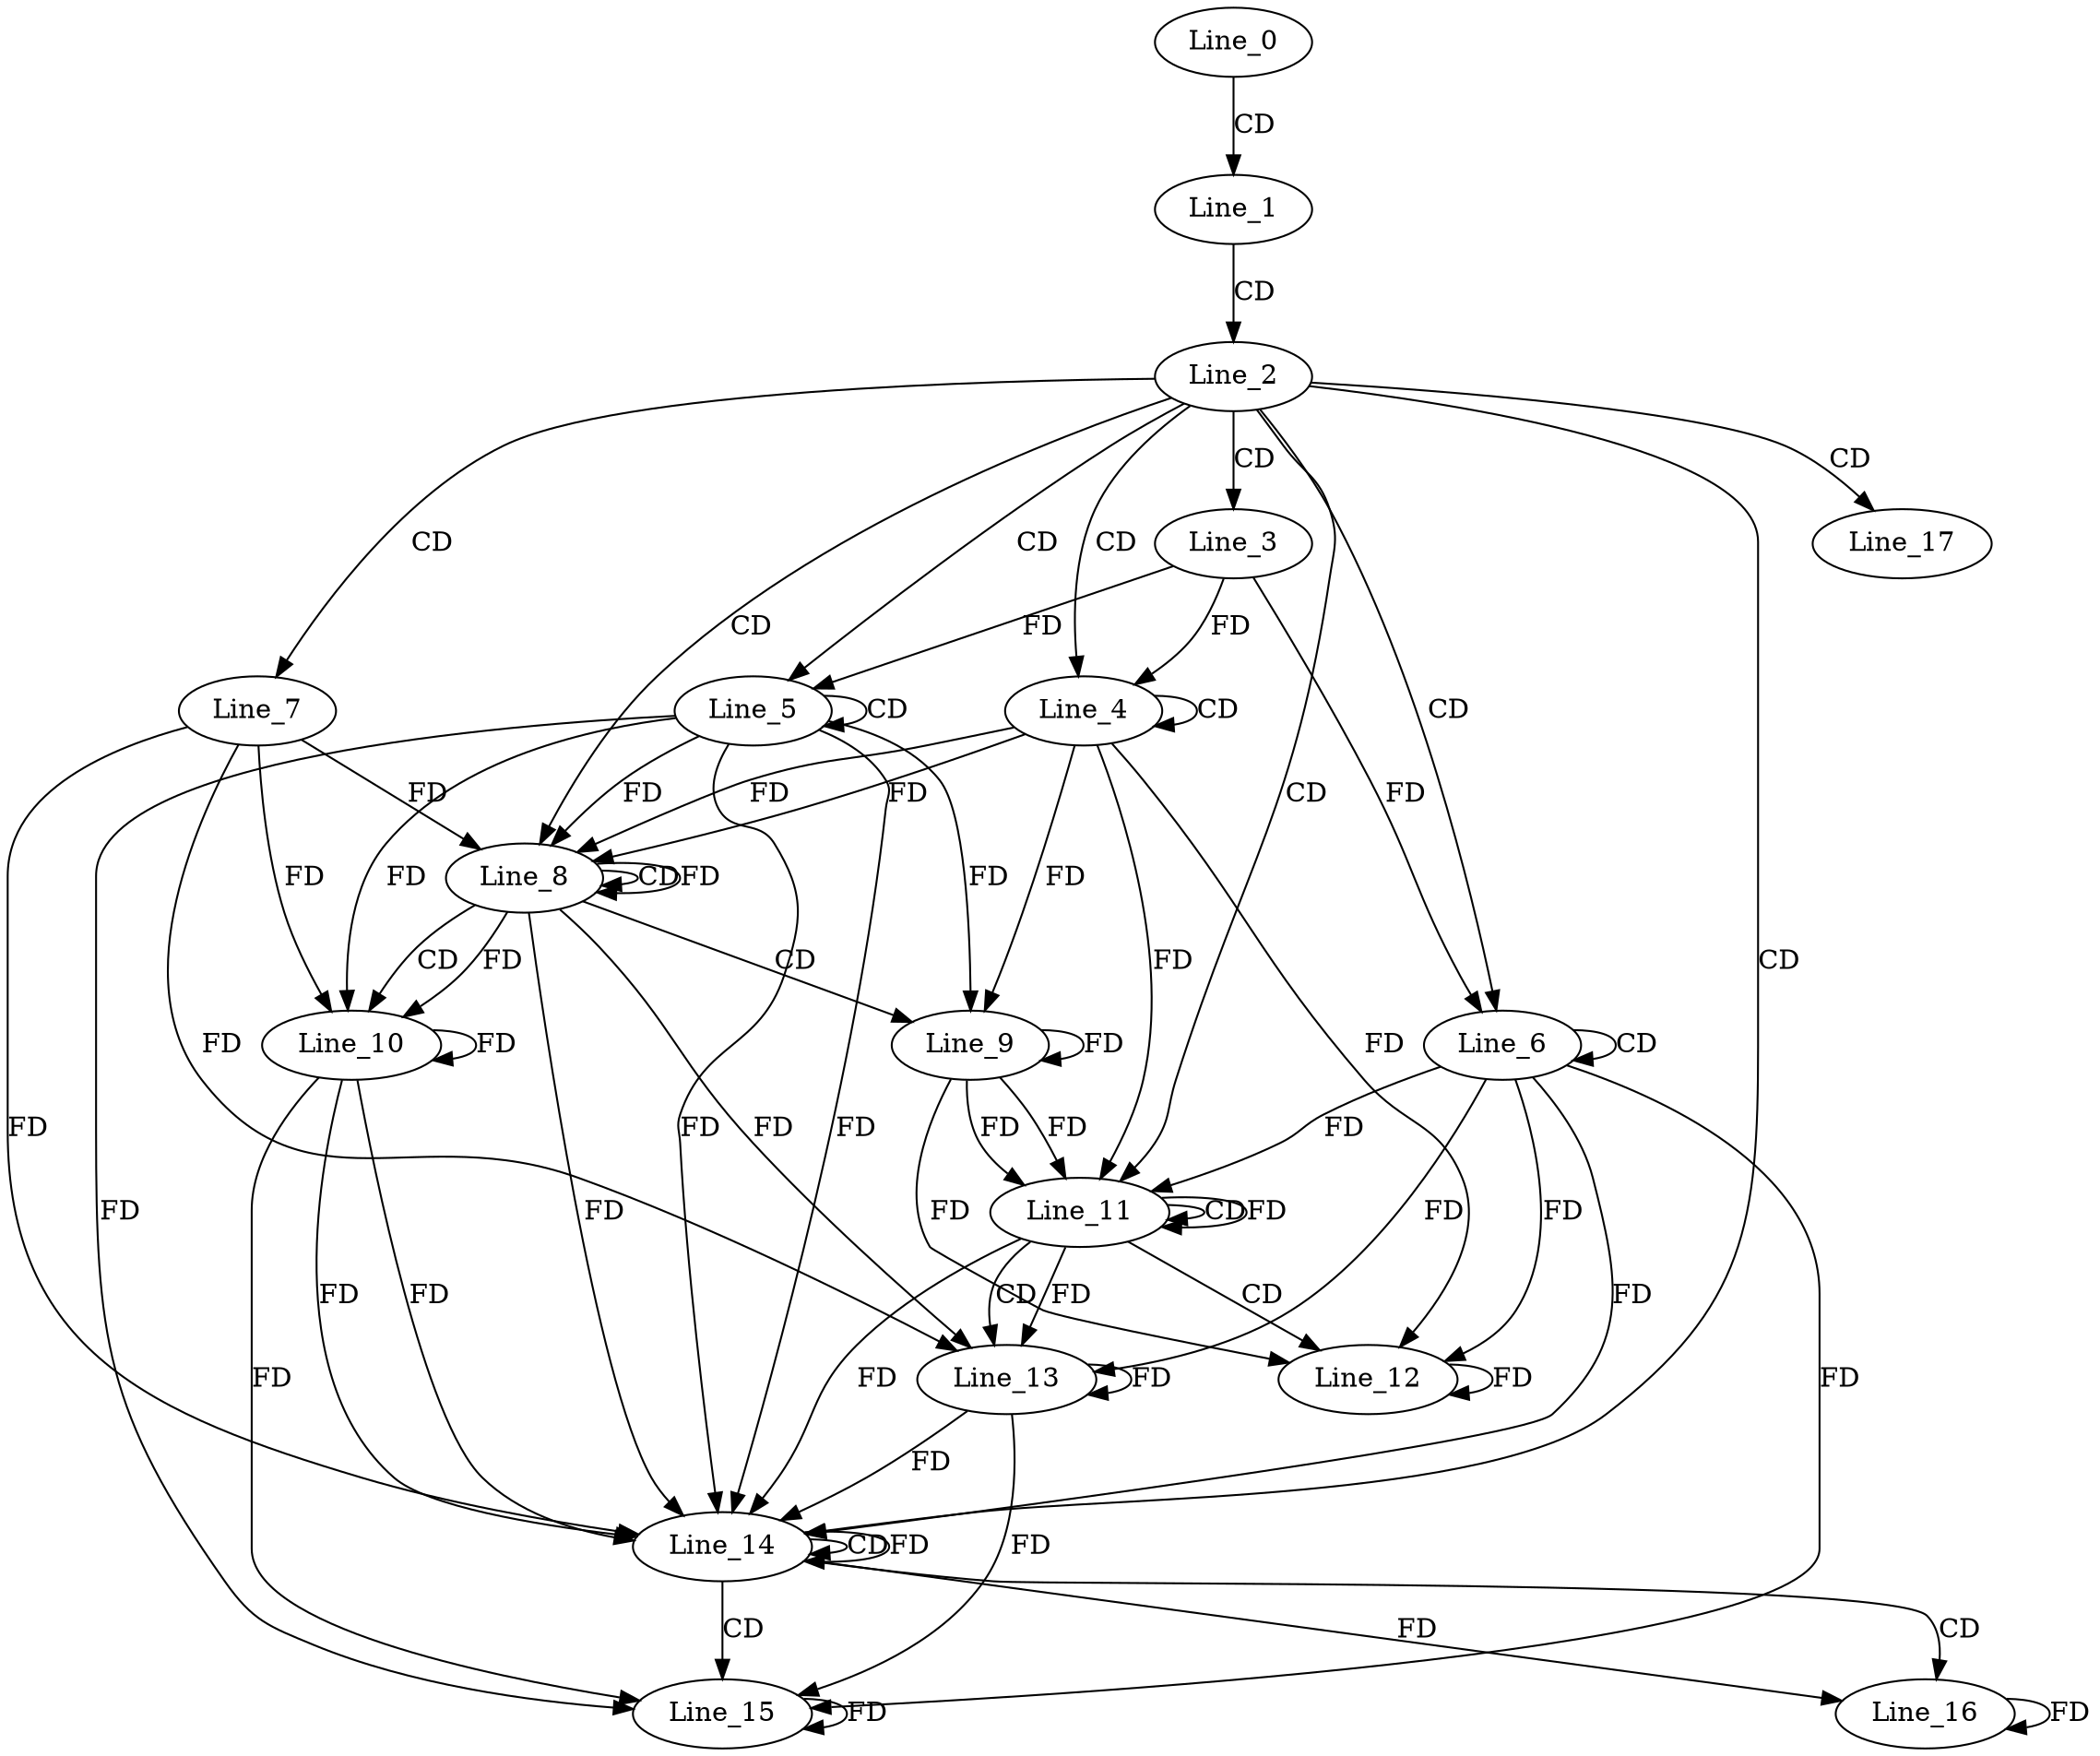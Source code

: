 digraph G {
  Line_0;
  Line_1;
  Line_2;
  Line_3;
  Line_4;
  Line_4;
  Line_5;
  Line_5;
  Line_6;
  Line_6;
  Line_7;
  Line_8;
  Line_8;
  Line_9;
  Line_10;
  Line_11;
  Line_11;
  Line_12;
  Line_13;
  Line_14;
  Line_14;
  Line_15;
  Line_16;
  Line_17;
  Line_0 -> Line_1 [ label="CD" ];
  Line_1 -> Line_2 [ label="CD" ];
  Line_2 -> Line_3 [ label="CD" ];
  Line_2 -> Line_4 [ label="CD" ];
  Line_4 -> Line_4 [ label="CD" ];
  Line_3 -> Line_4 [ label="FD" ];
  Line_2 -> Line_5 [ label="CD" ];
  Line_5 -> Line_5 [ label="CD" ];
  Line_3 -> Line_5 [ label="FD" ];
  Line_2 -> Line_6 [ label="CD" ];
  Line_6 -> Line_6 [ label="CD" ];
  Line_3 -> Line_6 [ label="FD" ];
  Line_2 -> Line_7 [ label="CD" ];
  Line_2 -> Line_8 [ label="CD" ];
  Line_4 -> Line_8 [ label="FD" ];
  Line_5 -> Line_8 [ label="FD" ];
  Line_8 -> Line_8 [ label="CD" ];
  Line_7 -> Line_8 [ label="FD" ];
  Line_8 -> Line_8 [ label="FD" ];
  Line_4 -> Line_8 [ label="FD" ];
  Line_8 -> Line_9 [ label="CD" ];
  Line_4 -> Line_9 [ label="FD" ];
  Line_9 -> Line_9 [ label="FD" ];
  Line_5 -> Line_9 [ label="FD" ];
  Line_8 -> Line_10 [ label="CD" ];
  Line_5 -> Line_10 [ label="FD" ];
  Line_10 -> Line_10 [ label="FD" ];
  Line_7 -> Line_10 [ label="FD" ];
  Line_8 -> Line_10 [ label="FD" ];
  Line_2 -> Line_11 [ label="CD" ];
  Line_4 -> Line_11 [ label="FD" ];
  Line_9 -> Line_11 [ label="FD" ];
  Line_6 -> Line_11 [ label="FD" ];
  Line_11 -> Line_11 [ label="CD" ];
  Line_11 -> Line_11 [ label="FD" ];
  Line_9 -> Line_11 [ label="FD" ];
  Line_11 -> Line_12 [ label="CD" ];
  Line_4 -> Line_12 [ label="FD" ];
  Line_9 -> Line_12 [ label="FD" ];
  Line_12 -> Line_12 [ label="FD" ];
  Line_6 -> Line_12 [ label="FD" ];
  Line_11 -> Line_13 [ label="CD" ];
  Line_6 -> Line_13 [ label="FD" ];
  Line_13 -> Line_13 [ label="FD" ];
  Line_7 -> Line_13 [ label="FD" ];
  Line_8 -> Line_13 [ label="FD" ];
  Line_11 -> Line_13 [ label="FD" ];
  Line_2 -> Line_14 [ label="CD" ];
  Line_5 -> Line_14 [ label="FD" ];
  Line_10 -> Line_14 [ label="FD" ];
  Line_6 -> Line_14 [ label="FD" ];
  Line_13 -> Line_14 [ label="FD" ];
  Line_14 -> Line_14 [ label="CD" ];
  Line_7 -> Line_14 [ label="FD" ];
  Line_8 -> Line_14 [ label="FD" ];
  Line_11 -> Line_14 [ label="FD" ];
  Line_14 -> Line_14 [ label="FD" ];
  Line_5 -> Line_14 [ label="FD" ];
  Line_10 -> Line_14 [ label="FD" ];
  Line_14 -> Line_15 [ label="CD" ];
  Line_5 -> Line_15 [ label="FD" ];
  Line_10 -> Line_15 [ label="FD" ];
  Line_15 -> Line_15 [ label="FD" ];
  Line_6 -> Line_15 [ label="FD" ];
  Line_13 -> Line_15 [ label="FD" ];
  Line_14 -> Line_16 [ label="CD" ];
  Line_16 -> Line_16 [ label="FD" ];
  Line_14 -> Line_16 [ label="FD" ];
  Line_2 -> Line_17 [ label="CD" ];
}

